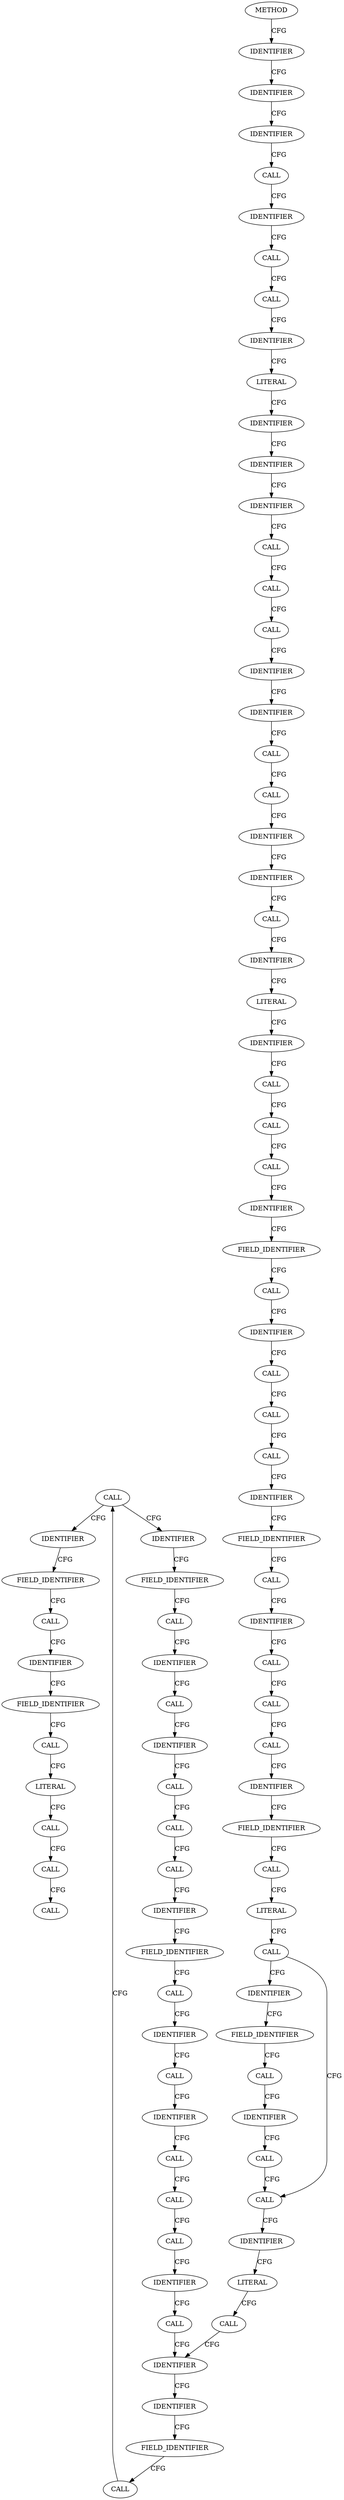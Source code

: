strict digraph "" {
	node [label="\N"];
	1533	[ARGUMENT_INDEX=2,
		CODE="i < desc->fd_seg_cnt",
		COLUMN_NUMBER=14,
		DISPATCH_TYPE=STATIC_DISPATCH,
		LINE_NUMBER=518,
		METHOD_FULL_NAME="<operator>.lessThan",
		NAME="<operator>.lessThan",
		ORDER=2,
		TYPE_FULL_NAME="<empty>",
		filename="messenger_v2.c",
		label=CALL];
	1544	[ARGUMENT_INDEX=1,
		CODE=desc,
		COLUMN_NUMBER=3,
		LINE_NUMBER=519,
		NAME=desc,
		ORDER=1,
		TYPE_FULL_NAME="ceph_frame_desc*",
		filename="messenger_v2.c",
		label=IDENTIFIER];
	1533 -> 1544	[label=CFG];
	1563	[ARGUMENT_INDEX=1,
		CODE=desc,
		COLUMN_NUMBER=7,
		LINE_NUMBER=527,
		NAME=desc,
		ORDER=1,
		TYPE_FULL_NAME="ceph_frame_desc*",
		filename="messenger_v2.c",
		label=IDENTIFIER];
	1533 -> 1563	[label=CFG];
	1545	[ARGUMENT_INDEX=2,
		CANONICAL_NAME=fd_lens,
		CODE=fd_lens,
		COLUMN_NUMBER=3,
		LINE_NUMBER=519,
		ORDER=2,
		filename="messenger_v2.c",
		label=FIELD_IDENTIFIER];
	1544 -> 1545	[label=CFG];
	1564	[ARGUMENT_INDEX=2,
		CANONICAL_NAME=fd_lens,
		CODE=fd_lens,
		COLUMN_NUMBER=7,
		LINE_NUMBER=527,
		ORDER=2,
		filename="messenger_v2.c",
		label=FIELD_IDENTIFIER];
	1563 -> 1564	[label=CFG];
	1549	[ARGUMENT_INDEX=1,
		CODE=p,
		COLUMN_NUMBER=38,
		LINE_NUMBER=519,
		NAME=p,
		ORDER=1,
		TYPE_FULL_NAME="void*",
		filename="messenger_v2.c",
		label=IDENTIFIER];
	1548	[ARGUMENT_INDEX=1,
		CODE="&p",
		COLUMN_NUMBER=37,
		DISPATCH_TYPE=STATIC_DISPATCH,
		LINE_NUMBER=519,
		METHOD_FULL_NAME="<operator>.addressOf",
		NAME="<operator>.addressOf",
		ORDER=1,
		TYPE_FULL_NAME="<empty>",
		filename="messenger_v2.c",
		label=CALL];
	1549 -> 1548	[label=CFG];
	1547	[ARGUMENT_INDEX=2,
		CODE="ceph_decode_32(&p)",
		COLUMN_NUMBER=22,
		DISPATCH_TYPE=STATIC_DISPATCH,
		LINE_NUMBER=519,
		METHOD_FULL_NAME=ceph_decode_32,
		NAME=ceph_decode_32,
		ORDER=2,
		TYPE_FULL_NAME="<empty>",
		filename="messenger_v2.c",
		label=CALL];
	1548 -> 1547	[label=CFG];
	1557	[ARGUMENT_INDEX=1,
		CODE="&p",
		COLUMN_NUMBER=39,
		DISPATCH_TYPE=STATIC_DISPATCH,
		LINE_NUMBER=520,
		METHOD_FULL_NAME="<operator>.addressOf",
		NAME="<operator>.addressOf",
		ORDER=1,
		TYPE_FULL_NAME="<empty>",
		filename="messenger_v2.c",
		label=CALL];
	1556	[ARGUMENT_INDEX=2,
		CODE="ceph_decode_16(&p)",
		COLUMN_NUMBER=24,
		DISPATCH_TYPE=STATIC_DISPATCH,
		LINE_NUMBER=520,
		METHOD_FULL_NAME=ceph_decode_16,
		NAME=ceph_decode_16,
		ORDER=2,
		TYPE_FULL_NAME="<empty>",
		filename="messenger_v2.c",
		label=CALL];
	1557 -> 1556	[label=CFG];
	1550	[ARGUMENT_INDEX=-1,
		CODE="desc->fd_aligns[i] = ceph_decode_16(&p)",
		COLUMN_NUMBER=3,
		DISPATCH_TYPE=STATIC_DISPATCH,
		LINE_NUMBER=520,
		METHOD_FULL_NAME="<operator>.assignment",
		NAME="<operator>.assignment",
		ORDER=2,
		TYPE_FULL_NAME="<empty>",
		filename="messenger_v2.c",
		label=CALL];
	1556 -> 1550	[label=CFG];
	1492	[ARGUMENT_INDEX=1,
		CODE=desc,
		COLUMN_NUMBER=26,
		LINE_NUMBER=509,
		NAME=desc,
		ORDER=1,
		TYPE_FULL_NAME="ceph_frame_desc*",
		filename="messenger_v2.c",
		label=IDENTIFIER];
	1491	[ARGUMENT_INDEX=1,
		CODE="*desc",
		COLUMN_NUMBER=25,
		DISPATCH_TYPE=STATIC_DISPATCH,
		LINE_NUMBER=509,
		METHOD_FULL_NAME="<operator>.indirection",
		NAME="<operator>.indirection",
		ORDER=1,
		TYPE_FULL_NAME="<empty>",
		filename="messenger_v2.c",
		label=CALL];
	1492 -> 1491	[label=CFG];
	1490	[ARGUMENT_INDEX=3,
		CODE="sizeof(*desc)",
		COLUMN_NUMBER=18,
		DISPATCH_TYPE=STATIC_DISPATCH,
		LINE_NUMBER=509,
		METHOD_FULL_NAME="<operator>.sizeOf",
		NAME="<operator>.sizeOf",
		ORDER=3,
		TYPE_FULL_NAME="<empty>",
		filename="messenger_v2.c",
		label=CALL];
	1491 -> 1490	[label=CFG];
	1456	[ARGUMENT_INDEX=1,
		CODE="p + CEPH_PREAMBLE_LEN",
		COLUMN_NUMBER=15,
		DISPATCH_TYPE=STATIC_DISPATCH,
		LINE_NUMBER=497,
		METHOD_FULL_NAME="<operator>.addition",
		NAME="<operator>.addition",
		ORDER=1,
		TYPE_FULL_NAME="<empty>",
		filename="messenger_v2.c",
		label=CALL];
	1459	[ARGUMENT_INDEX=2,
		CODE=CEPH_CRC_LEN,
		COLUMN_NUMBER=39,
		LINE_NUMBER=497,
		NAME=CEPH_CRC_LEN,
		ORDER=2,
		TYPE_FULL_NAME=ANY,
		filename="messenger_v2.c",
		label=IDENTIFIER];
	1456 -> 1459	[label=CFG];
	1455	[ARGUMENT_INDEX=2,
		CODE="p + CEPH_PREAMBLE_LEN - CEPH_CRC_LEN",
		COLUMN_NUMBER=15,
		DISPATCH_TYPE=STATIC_DISPATCH,
		LINE_NUMBER=497,
		METHOD_FULL_NAME="<operator>.subtraction",
		NAME="<operator>.subtraction",
		ORDER=2,
		TYPE_FULL_NAME="<empty>",
		filename="messenger_v2.c",
		label=CALL];
	1459 -> 1455	[label=CFG];
	1453	[ARGUMENT_INDEX=-1,
		CODE="*crcp = p + CEPH_PREAMBLE_LEN - CEPH_CRC_LEN",
		COLUMN_NUMBER=7,
		DISPATCH_TYPE=STATIC_DISPATCH,
		LINE_NUMBER=497,
		METHOD_FULL_NAME="<operator>.assignment",
		NAME="<operator>.assignment",
		ORDER=2,
		TYPE_FULL_NAME="<empty>",
		filename="messenger_v2.c",
		label=CALL];
	1464	[ARGUMENT_INDEX=1,
		CODE=crc,
		COLUMN_NUMBER=2,
		LINE_NUMBER=501,
		NAME=crc,
		ORDER=1,
		TYPE_FULL_NAME=u32,
		filename="messenger_v2.c",
		label=IDENTIFIER];
	1453 -> 1464	[label=CFG];
	1466	[ARGUMENT_INDEX=1,
		CODE=0,
		COLUMN_NUMBER=15,
		LINE_NUMBER=501,
		ORDER=1,
		TYPE_FULL_NAME=int,
		filename="messenger_v2.c",
		label=LITERAL];
	1464 -> 1466	[label=CFG];
	1477	[ARGUMENT_INDEX=1,
		CODE=crc,
		COLUMN_NUMBER=6,
		LINE_NUMBER=503,
		NAME=crc,
		ORDER=1,
		TYPE_FULL_NAME=u32,
		filename="messenger_v2.c",
		label=IDENTIFIER];
	1478	[ARGUMENT_INDEX=2,
		CODE=expected_crc,
		COLUMN_NUMBER=13,
		LINE_NUMBER=503,
		NAME=expected_crc,
		ORDER=2,
		TYPE_FULL_NAME=u32,
		filename="messenger_v2.c",
		label=IDENTIFIER];
	1477 -> 1478	[label=CFG];
	1476	[ARGUMENT_INDEX=-1,
		CODE="crc != expected_crc",
		COLUMN_NUMBER=6,
		DISPATCH_TYPE=STATIC_DISPATCH,
		LINE_NUMBER=503,
		METHOD_FULL_NAME="<operator>.notEquals",
		NAME="<operator>.notEquals",
		ORDER=1,
		TYPE_FULL_NAME="<empty>",
		filename="messenger_v2.c",
		label=CALL];
	1478 -> 1476	[label=CFG];
	1510	[ARGUMENT_INDEX=1,
		CODE="desc->fd_seg_cnt",
		COLUMN_NUMBER=6,
		DISPATCH_TYPE=STATIC_DISPATCH,
		LINE_NUMBER=513,
		METHOD_FULL_NAME="<operator>.indirectFieldAccess",
		NAME="<operator>.indirectFieldAccess",
		ORDER=1,
		TYPE_FULL_NAME="<empty>",
		filename="messenger_v2.c",
		label=CALL];
	1513	[ARGUMENT_INDEX=2,
		CODE=1,
		COLUMN_NUMBER=25,
		LINE_NUMBER=513,
		ORDER=2,
		TYPE_FULL_NAME=int,
		filename="messenger_v2.c",
		label=LITERAL];
	1510 -> 1513	[label=CFG];
	1509	[ARGUMENT_INDEX=1,
		CODE="desc->fd_seg_cnt < 1",
		COLUMN_NUMBER=6,
		DISPATCH_TYPE=STATIC_DISPATCH,
		LINE_NUMBER=513,
		METHOD_FULL_NAME="<operator>.lessThan",
		NAME="<operator>.lessThan",
		ORDER=1,
		TYPE_FULL_NAME="<empty>",
		filename="messenger_v2.c",
		label=CALL];
	1513 -> 1509	[label=CFG];
	1501	[ARGUMENT_INDEX=1,
		CODE="desc->fd_seg_cnt",
		COLUMN_NUMBER=2,
		DISPATCH_TYPE=STATIC_DISPATCH,
		LINE_NUMBER=512,
		METHOD_FULL_NAME="<operator>.indirectFieldAccess",
		NAME="<operator>.indirectFieldAccess",
		ORDER=1,
		TYPE_FULL_NAME="<empty>",
		filename="messenger_v2.c",
		label=CALL];
	1506	[ARGUMENT_INDEX=1,
		CODE=p,
		COLUMN_NUMBER=36,
		LINE_NUMBER=512,
		NAME=p,
		ORDER=1,
		TYPE_FULL_NAME="void*",
		filename="messenger_v2.c",
		label=IDENTIFIER];
	1501 -> 1506	[label=CFG];
	1505	[ARGUMENT_INDEX=1,
		CODE="&p",
		COLUMN_NUMBER=35,
		DISPATCH_TYPE=STATIC_DISPATCH,
		LINE_NUMBER=512,
		METHOD_FULL_NAME="<operator>.addressOf",
		NAME="<operator>.addressOf",
		ORDER=1,
		TYPE_FULL_NAME="<empty>",
		filename="messenger_v2.c",
		label=CALL];
	1506 -> 1505	[label=CFG];
	1495	[ARGUMENT_INDEX=1,
		CODE=desc,
		COLUMN_NUMBER=2,
		LINE_NUMBER=511,
		NAME=desc,
		ORDER=1,
		TYPE_FULL_NAME="ceph_frame_desc*",
		filename="messenger_v2.c",
		label=IDENTIFIER];
	1496	[ARGUMENT_INDEX=2,
		CANONICAL_NAME=fd_tag,
		CODE=fd_tag,
		COLUMN_NUMBER=2,
		LINE_NUMBER=511,
		ORDER=2,
		filename="messenger_v2.c",
		label=FIELD_IDENTIFIER];
	1495 -> 1496	[label=CFG];
	1494	[ARGUMENT_INDEX=1,
		CODE="desc->fd_tag",
		COLUMN_NUMBER=2,
		DISPATCH_TYPE=STATIC_DISPATCH,
		LINE_NUMBER=511,
		METHOD_FULL_NAME="<operator>.indirectFieldAccess",
		NAME="<operator>.indirectFieldAccess",
		ORDER=1,
		TYPE_FULL_NAME="<empty>",
		filename="messenger_v2.c",
		label=CALL];
	1496 -> 1494	[label=CFG];
	1515	[ARGUMENT_INDEX=1,
		CODE="desc->fd_seg_cnt",
		COLUMN_NUMBER=6,
		DISPATCH_TYPE=STATIC_DISPATCH,
		LINE_NUMBER=514,
		METHOD_FULL_NAME="<operator>.indirectFieldAccess",
		NAME="<operator>.indirectFieldAccess",
		ORDER=1,
		TYPE_FULL_NAME="<empty>",
		filename="messenger_v2.c",
		label=CALL];
	1518	[ARGUMENT_INDEX=2,
		CODE=CEPH_FRAME_MAX_SEGMENT_COUNT,
		COLUMN_NUMBER=25,
		LINE_NUMBER=514,
		NAME=CEPH_FRAME_MAX_SEGMENT_COUNT,
		ORDER=2,
		TYPE_FULL_NAME=ANY,
		filename="messenger_v2.c",
		label=IDENTIFIER];
	1515 -> 1518	[label=CFG];
	1514	[ARGUMENT_INDEX=2,
		CODE="desc->fd_seg_cnt > CEPH_FRAME_MAX_SEGMENT_COUNT",
		COLUMN_NUMBER=6,
		DISPATCH_TYPE=STATIC_DISPATCH,
		LINE_NUMBER=514,
		METHOD_FULL_NAME="<operator>.greaterThan",
		NAME="<operator>.greaterThan",
		ORDER=2,
		TYPE_FULL_NAME="<empty>",
		filename="messenger_v2.c",
		label=CALL];
	1518 -> 1514	[label=CFG];
	1531	[ARGUMENT_INDEX=1,
		CODE=i,
		COLUMN_NUMBER=7,
		LINE_NUMBER=518,
		NAME=i,
		ORDER=1,
		TYPE_FULL_NAME=int,
		filename="messenger_v2.c",
		label=IDENTIFIER];
	1532	[ARGUMENT_INDEX=2,
		CODE=0,
		COLUMN_NUMBER=11,
		LINE_NUMBER=518,
		ORDER=2,
		TYPE_FULL_NAME=int,
		filename="messenger_v2.c",
		label=LITERAL];
	1531 -> 1532	[label=CFG];
	1530	[ARGUMENT_INDEX=-1,
		CODE="i = 0",
		COLUMN_NUMBER=7,
		DISPATCH_TYPE=STATIC_DISPATCH,
		LINE_NUMBER=518,
		METHOD_FULL_NAME="<operator>.assignment",
		NAME="<operator>.assignment",
		ORDER=1,
		TYPE_FULL_NAME="<empty>",
		filename="messenger_v2.c",
		label=CALL];
	1532 -> 1530	[label=CFG];
	1555	[ARGUMENT_INDEX=2,
		CODE=i,
		COLUMN_NUMBER=19,
		LINE_NUMBER=520,
		NAME=i,
		ORDER=2,
		TYPE_FULL_NAME=int,
		filename="messenger_v2.c",
		label=IDENTIFIER];
	1551	[ARGUMENT_INDEX=1,
		CODE="desc->fd_aligns[i]",
		COLUMN_NUMBER=3,
		DISPATCH_TYPE=STATIC_DISPATCH,
		LINE_NUMBER=520,
		METHOD_FULL_NAME="<operator>.indirectIndexAccess",
		NAME="<operator>.indirectIndexAccess",
		ORDER=1,
		TYPE_FULL_NAME="<empty>",
		filename="messenger_v2.c",
		label=CALL];
	1555 -> 1551	[label=CFG];
	1558	[ARGUMENT_INDEX=1,
		CODE=p,
		COLUMN_NUMBER=40,
		LINE_NUMBER=520,
		NAME=p,
		ORDER=1,
		TYPE_FULL_NAME="void*",
		filename="messenger_v2.c",
		label=IDENTIFIER];
	1551 -> 1558	[label=CFG];
	1493	[ARGUMENT_INDEX=-1,
		CODE="desc->fd_tag = ceph_decode_8(&p)",
		COLUMN_NUMBER=2,
		DISPATCH_TYPE=STATIC_DISPATCH,
		LINE_NUMBER=511,
		METHOD_FULL_NAME="<operator>.assignment",
		NAME="<operator>.assignment",
		ORDER=10,
		TYPE_FULL_NAME="<empty>",
		filename="messenger_v2.c",
		label=CALL];
	1502	[ARGUMENT_INDEX=1,
		CODE=desc,
		COLUMN_NUMBER=2,
		LINE_NUMBER=512,
		NAME=desc,
		ORDER=1,
		TYPE_FULL_NAME="ceph_frame_desc*",
		filename="messenger_v2.c",
		label=IDENTIFIER];
	1493 -> 1502	[label=CFG];
	1503	[ARGUMENT_INDEX=2,
		CANONICAL_NAME=fd_seg_cnt,
		CODE=fd_seg_cnt,
		COLUMN_NUMBER=2,
		LINE_NUMBER=512,
		ORDER=2,
		filename="messenger_v2.c",
		label=FIELD_IDENTIFIER];
	1502 -> 1503	[label=CFG];
	1463	[ARGUMENT_INDEX=-1,
		CODE="crc = crc32c(0, p, crcp - p)",
		COLUMN_NUMBER=2,
		DISPATCH_TYPE=STATIC_DISPATCH,
		LINE_NUMBER=501,
		METHOD_FULL_NAME="<operator>.assignment",
		NAME="<operator>.assignment",
		ORDER=6,
		TYPE_FULL_NAME="<empty>",
		filename="messenger_v2.c",
		label=CALL];
	1472	[ARGUMENT_INDEX=1,
		CODE=expected_crc,
		COLUMN_NUMBER=2,
		LINE_NUMBER=502,
		NAME=expected_crc,
		ORDER=1,
		TYPE_FULL_NAME=u32,
		filename="messenger_v2.c",
		label=IDENTIFIER];
	1463 -> 1472	[label=CFG];
	1474	[ARGUMENT_INDEX=1,
		CODE=crcp,
		COLUMN_NUMBER=36,
		LINE_NUMBER=502,
		NAME=crcp,
		ORDER=1,
		TYPE_FULL_NAME="void*",
		filename="messenger_v2.c",
		label=IDENTIFIER];
	1472 -> 1474	[label=CFG];
	1517	[ARGUMENT_INDEX=2,
		CANONICAL_NAME=fd_seg_cnt,
		CODE=fd_seg_cnt,
		COLUMN_NUMBER=6,
		LINE_NUMBER=514,
		ORDER=2,
		filename="messenger_v2.c",
		label=FIELD_IDENTIFIER];
	1517 -> 1515	[label=CFG];
	1567	[ARGUMENT_INDEX=1,
		CODE=desc,
		COLUMN_NUMBER=21,
		LINE_NUMBER=527,
		NAME=desc,
		ORDER=1,
		TYPE_FULL_NAME="ceph_frame_desc*",
		filename="messenger_v2.c",
		label=IDENTIFIER];
	1568	[ARGUMENT_INDEX=2,
		CANONICAL_NAME=fd_seg_cnt,
		CODE=fd_seg_cnt,
		COLUMN_NUMBER=21,
		LINE_NUMBER=527,
		ORDER=2,
		filename="messenger_v2.c",
		label=FIELD_IDENTIFIER];
	1567 -> 1568	[label=CFG];
	1566	[ARGUMENT_INDEX=1,
		CODE="desc->fd_seg_cnt",
		COLUMN_NUMBER=21,
		DISPATCH_TYPE=STATIC_DISPATCH,
		LINE_NUMBER=527,
		METHOD_FULL_NAME="<operator>.indirectFieldAccess",
		NAME="<operator>.indirectFieldAccess",
		ORDER=1,
		TYPE_FULL_NAME="<empty>",
		filename="messenger_v2.c",
		label=CALL];
	1568 -> 1566	[label=CFG];
	1541	[ARGUMENT_INDEX=-1,
		CODE="desc->fd_lens[i] = ceph_decode_32(&p)",
		COLUMN_NUMBER=3,
		DISPATCH_TYPE=STATIC_DISPATCH,
		LINE_NUMBER=519,
		METHOD_FULL_NAME="<operator>.assignment",
		NAME="<operator>.assignment",
		ORDER=1,
		TYPE_FULL_NAME="<empty>",
		filename="messenger_v2.c",
		label=CALL];
	1547 -> 1541	[label=CFG];
	1499	[ARGUMENT_INDEX=1,
		CODE=p,
		COLUMN_NUMBER=32,
		LINE_NUMBER=511,
		NAME=p,
		ORDER=1,
		TYPE_FULL_NAME="void*",
		filename="messenger_v2.c",
		label=IDENTIFIER];
	1494 -> 1499	[label=CFG];
	1467	[ARGUMENT_INDEX=2,
		CODE=p,
		COLUMN_NUMBER=18,
		LINE_NUMBER=501,
		NAME=p,
		ORDER=2,
		TYPE_FULL_NAME="void*",
		filename="messenger_v2.c",
		label=IDENTIFIER];
	1469	[ARGUMENT_INDEX=1,
		CODE=crcp,
		COLUMN_NUMBER=21,
		LINE_NUMBER=501,
		NAME=crcp,
		ORDER=1,
		TYPE_FULL_NAME="void*",
		filename="messenger_v2.c",
		label=IDENTIFIER];
	1467 -> 1469	[label=CFG];
	1470	[ARGUMENT_INDEX=2,
		CODE=p,
		COLUMN_NUMBER=28,
		LINE_NUMBER=501,
		NAME=p,
		ORDER=2,
		TYPE_FULL_NAME="void*",
		filename="messenger_v2.c",
		label=IDENTIFIER];
	1469 -> 1470	[label=CFG];
	1534	[ARGUMENT_INDEX=1,
		CODE=i,
		COLUMN_NUMBER=14,
		LINE_NUMBER=518,
		NAME=i,
		ORDER=1,
		TYPE_FULL_NAME=int,
		filename="messenger_v2.c",
		label=IDENTIFIER];
	1530 -> 1534	[label=CFG];
	1552	[ARGUMENT_INDEX=1,
		CODE="desc->fd_aligns",
		COLUMN_NUMBER=3,
		DISPATCH_TYPE=STATIC_DISPATCH,
		LINE_NUMBER=520,
		METHOD_FULL_NAME="<operator>.indirectFieldAccess",
		NAME="<operator>.indirectFieldAccess",
		ORDER=1,
		TYPE_FULL_NAME="<empty>",
		filename="messenger_v2.c",
		label=CALL];
	1552 -> 1555	[label=CFG];
	1569	[ARGUMENT_INDEX=2,
		CODE=1,
		COLUMN_NUMBER=40,
		LINE_NUMBER=527,
		ORDER=2,
		TYPE_FULL_NAME=int,
		filename="messenger_v2.c",
		label=LITERAL];
	1565	[ARGUMENT_INDEX=2,
		CODE="desc->fd_seg_cnt - 1",
		COLUMN_NUMBER=21,
		DISPATCH_TYPE=STATIC_DISPATCH,
		LINE_NUMBER=527,
		METHOD_FULL_NAME="<operator>.subtraction",
		NAME="<operator>.subtraction",
		ORDER=2,
		TYPE_FULL_NAME="<empty>",
		filename="messenger_v2.c",
		label=CALL];
	1569 -> 1565	[label=CFG];
	1561	[ARGUMENT_INDEX=1,
		CODE="desc->fd_lens[desc->fd_seg_cnt - 1]",
		COLUMN_NUMBER=7,
		DISPATCH_TYPE=STATIC_DISPATCH,
		LINE_NUMBER=527,
		METHOD_FULL_NAME="<operator>.indirectIndexAccess",
		NAME="<operator>.indirectIndexAccess",
		ORDER=1,
		TYPE_FULL_NAME="<empty>",
		filename="messenger_v2.c",
		label=CALL];
	1565 -> 1561	[label=CFG];
	1498	[ARGUMENT_INDEX=1,
		CODE="&p",
		COLUMN_NUMBER=31,
		DISPATCH_TYPE=STATIC_DISPATCH,
		LINE_NUMBER=511,
		METHOD_FULL_NAME="<operator>.addressOf",
		NAME="<operator>.addressOf",
		ORDER=1,
		TYPE_FULL_NAME="<empty>",
		filename="messenger_v2.c",
		label=CALL];
	1499 -> 1498	[label=CFG];
	1497	[ARGUMENT_INDEX=2,
		CODE="ceph_decode_8(&p)",
		COLUMN_NUMBER=17,
		DISPATCH_TYPE=STATIC_DISPATCH,
		LINE_NUMBER=511,
		METHOD_FULL_NAME=ceph_decode_8,
		NAME=ceph_decode_8,
		ORDER=2,
		TYPE_FULL_NAME="<empty>",
		filename="messenger_v2.c",
		label=CALL];
	1498 -> 1497	[label=CFG];
	1512	[ARGUMENT_INDEX=2,
		CANONICAL_NAME=fd_seg_cnt,
		CODE=fd_seg_cnt,
		COLUMN_NUMBER=6,
		LINE_NUMBER=513,
		ORDER=2,
		filename="messenger_v2.c",
		label=FIELD_IDENTIFIER];
	1512 -> 1510	[label=CFG];
	1473	[ARGUMENT_INDEX=2,
		CODE="get_unaligned_le32(crcp)",
		COLUMN_NUMBER=17,
		DISPATCH_TYPE=STATIC_DISPATCH,
		LINE_NUMBER=502,
		METHOD_FULL_NAME=get_unaligned_le32,
		NAME=get_unaligned_le32,
		ORDER=2,
		TYPE_FULL_NAME="<empty>",
		filename="messenger_v2.c",
		label=CALL];
	1471	[ARGUMENT_INDEX=-1,
		CODE="expected_crc = get_unaligned_le32(crcp)",
		COLUMN_NUMBER=2,
		DISPATCH_TYPE=STATIC_DISPATCH,
		LINE_NUMBER=502,
		METHOD_FULL_NAME="<operator>.assignment",
		NAME="<operator>.assignment",
		ORDER=7,
		TYPE_FULL_NAME="<empty>",
		filename="messenger_v2.c",
		label=CALL];
	1473 -> 1471	[label=CFG];
	1471 -> 1477	[label=CFG];
	1504	[ARGUMENT_INDEX=2,
		CODE="ceph_decode_8(&p)",
		COLUMN_NUMBER=21,
		DISPATCH_TYPE=STATIC_DISPATCH,
		LINE_NUMBER=512,
		METHOD_FULL_NAME=ceph_decode_8,
		NAME=ceph_decode_8,
		ORDER=2,
		TYPE_FULL_NAME="<empty>",
		filename="messenger_v2.c",
		label=CALL];
	1505 -> 1504	[label=CFG];
	1465	[ARGUMENT_INDEX=2,
		CODE="crc32c(0, p, crcp - p)",
		COLUMN_NUMBER=8,
		DISPATCH_TYPE=STATIC_DISPATCH,
		LINE_NUMBER=501,
		METHOD_FULL_NAME=crc32c,
		NAME=crc32c,
		ORDER=2,
		TYPE_FULL_NAME="<empty>",
		filename="messenger_v2.c",
		label=CALL];
	1465 -> 1463	[label=CFG];
	1474 -> 1473	[label=CFG];
	1553	[ARGUMENT_INDEX=1,
		CODE=desc,
		COLUMN_NUMBER=3,
		LINE_NUMBER=520,
		NAME=desc,
		ORDER=1,
		TYPE_FULL_NAME="ceph_frame_desc*",
		filename="messenger_v2.c",
		label=IDENTIFIER];
	1541 -> 1553	[label=CFG];
	1554	[ARGUMENT_INDEX=2,
		CANONICAL_NAME=fd_aligns,
		CODE=fd_aligns,
		COLUMN_NUMBER=3,
		LINE_NUMBER=520,
		ORDER=2,
		filename="messenger_v2.c",
		label=FIELD_IDENTIFIER];
	1553 -> 1554	[label=CFG];
	1511	[ARGUMENT_INDEX=1,
		CODE=desc,
		COLUMN_NUMBER=6,
		LINE_NUMBER=513,
		NAME=desc,
		ORDER=1,
		TYPE_FULL_NAME="ceph_frame_desc*",
		filename="messenger_v2.c",
		label=IDENTIFIER];
	1511 -> 1512	[label=CFG];
	1466 -> 1467	[label=CFG];
	1516	[ARGUMENT_INDEX=1,
		CODE=desc,
		COLUMN_NUMBER=6,
		LINE_NUMBER=514,
		NAME=desc,
		ORDER=1,
		TYPE_FULL_NAME="ceph_frame_desc*",
		filename="messenger_v2.c",
		label=IDENTIFIER];
	1516 -> 1517	[label=CFG];
	1539	[ARGUMENT_INDEX=1,
		CODE=i,
		COLUMN_NUMBER=36,
		LINE_NUMBER=518,
		NAME=i,
		ORDER=1,
		TYPE_FULL_NAME=int,
		filename="messenger_v2.c",
		label=IDENTIFIER];
	1550 -> 1539	[label=CFG];
	1448	[AST_PARENT_FULL_NAME="messenger_v2.c:<global>",
		AST_PARENT_TYPE=TYPE_DECL,
		CODE="static int decode_preamble(void *p, struct ceph_frame_desc *desc)
{
	void *crcp = p + CEPH_PREAMBLE_LEN - CEPH_CRC_LEN;
	u32 crc, \
expected_crc;
	int i;

	crc = crc32c(0, p, crcp - p);
	expected_crc = get_unaligned_le32(crcp);
	if (crc != expected_crc) {
		pr_\
err(\"bad preamble crc, calculated %u, expected %u\\n\",
		       crc, expected_crc);
		return -EBADMSG;
	}

	memset(desc, 0, sizeof(*\
desc));

	desc->fd_tag = ceph_decode_8(&p);
	desc->fd_seg_cnt = ceph_decode_8(&p);
	if (desc->fd_seg_cnt < 1 ||
	    desc->fd_seg_\
cnt > CEPH_FRAME_MAX_SEGMENT_COUNT) {
		pr_err(\"bad segment count %d\\n\", desc->fd_seg_cnt);
		return -EINVAL;
	}
	for (i = 0; i < \
desc->fd_seg_cnt; i++) {
		desc->fd_lens[i] = ceph_decode_32(&p);
		desc->fd_aligns[i] = ceph_decode_16(&p);
	}

	/*
	 * This would \
fire for FRAME_TAG_WAIT (it has one empty
	 * segment), but we should never get it as client.
	 */
	if (!desc->fd_lens[desc->fd_\
seg_cnt - 1]) {
		pr_err(\"last segment empty\\n\");
		return -EINVAL;
	}

	if (desc->fd_l...",
		COLUMN_NUMBER=1,
		COLUMN_NUMBER_END=1,
		FILENAME="messenger_v2.c",
		FULL_NAME=decode_preamble,
		IS_EXTERNAL=false,
		LINE_NUMBER=495,
		LINE_NUMBER_END=550,
		NAME=decode_preamble,
		ORDER=36,
		SIGNATURE="int decode_preamble (void*,ceph_frame_desc*)",
		filename="messenger_v2.c",
		label=METHOD];
	1454	[ARGUMENT_INDEX=1,
		CODE=crcp,
		COLUMN_NUMBER=8,
		LINE_NUMBER=497,
		NAME=crcp,
		ORDER=1,
		TYPE_FULL_NAME="void*",
		filename="messenger_v2.c",
		label=IDENTIFIER];
	1448 -> 1454	[label=CFG];
	1457	[ARGUMENT_INDEX=1,
		CODE=p,
		COLUMN_NUMBER=15,
		LINE_NUMBER=497,
		NAME=p,
		ORDER=1,
		TYPE_FULL_NAME="void*",
		filename="messenger_v2.c",
		label=IDENTIFIER];
	1454 -> 1457	[label=CFG];
	1508	[ARGUMENT_INDEX=-1,
		CODE="desc->fd_seg_cnt < 1 ||
	    desc->fd_seg_cnt > CEPH_FRAME_MAX_SEGMENT_COUNT",
		COLUMN_NUMBER=6,
		DISPATCH_TYPE=STATIC_DISPATCH,
		LINE_NUMBER=513,
		METHOD_FULL_NAME="<operator>.logicalOr",
		NAME="<operator>.logicalOr",
		ORDER=1,
		TYPE_FULL_NAME="<empty>",
		filename="messenger_v2.c",
		label=CALL];
	1514 -> 1508	[label=CFG];
	1508 -> 1531	[label=CFG];
	1497 -> 1493	[label=CFG];
	1560	[ARGUMENT_INDEX=-1,
		CODE="!desc->fd_lens[desc->fd_seg_cnt - 1]",
		COLUMN_NUMBER=6,
		DISPATCH_TYPE=STATIC_DISPATCH,
		LINE_NUMBER=527,
		METHOD_FULL_NAME="<operator>.logicalNot",
		NAME="<operator>.logicalNot",
		ORDER=1,
		TYPE_FULL_NAME="<empty>",
		filename="messenger_v2.c",
		label=CALL];
	1561 -> 1560	[label=CFG];
	1503 -> 1501	[label=CFG];
	1562	[ARGUMENT_INDEX=1,
		CODE="desc->fd_lens",
		COLUMN_NUMBER=7,
		DISPATCH_TYPE=STATIC_DISPATCH,
		LINE_NUMBER=527,
		METHOD_FULL_NAME="<operator>.indirectFieldAccess",
		NAME="<operator>.indirectFieldAccess",
		ORDER=1,
		TYPE_FULL_NAME="<empty>",
		filename="messenger_v2.c",
		label=CALL];
	1564 -> 1562	[label=CFG];
	1500	[ARGUMENT_INDEX=-1,
		CODE="desc->fd_seg_cnt = ceph_decode_8(&p)",
		COLUMN_NUMBER=2,
		DISPATCH_TYPE=STATIC_DISPATCH,
		LINE_NUMBER=512,
		METHOD_FULL_NAME="<operator>.assignment",
		NAME="<operator>.assignment",
		ORDER=11,
		TYPE_FULL_NAME="<empty>",
		filename="messenger_v2.c",
		label=CALL];
	1504 -> 1500	[label=CFG];
	1500 -> 1511	[label=CFG];
	1554 -> 1552	[label=CFG];
	1458	[ARGUMENT_INDEX=2,
		CODE=CEPH_PREAMBLE_LEN,
		COLUMN_NUMBER=19,
		LINE_NUMBER=497,
		NAME=CEPH_PREAMBLE_LEN,
		ORDER=2,
		TYPE_FULL_NAME=ANY,
		filename="messenger_v2.c",
		label=IDENTIFIER];
	1458 -> 1456	[label=CFG];
	1538	[ARGUMENT_INDEX=3,
		CODE="i++",
		COLUMN_NUMBER=36,
		DISPATCH_TYPE=STATIC_DISPATCH,
		LINE_NUMBER=518,
		METHOD_FULL_NAME="<operator>.postIncrement",
		NAME="<operator>.postIncrement",
		ORDER=3,
		TYPE_FULL_NAME="<empty>",
		filename="messenger_v2.c",
		label=CALL];
	1539 -> 1538	[label=CFG];
	1538 -> 1534	[label=CFG];
	1537	[ARGUMENT_INDEX=2,
		CANONICAL_NAME=fd_seg_cnt,
		CODE=fd_seg_cnt,
		COLUMN_NUMBER=18,
		LINE_NUMBER=518,
		ORDER=2,
		filename="messenger_v2.c",
		label=FIELD_IDENTIFIER];
	1535	[ARGUMENT_INDEX=2,
		CODE="desc->fd_seg_cnt",
		COLUMN_NUMBER=18,
		DISPATCH_TYPE=STATIC_DISPATCH,
		LINE_NUMBER=518,
		METHOD_FULL_NAME="<operator>.indirectFieldAccess",
		NAME="<operator>.indirectFieldAccess",
		ORDER=2,
		TYPE_FULL_NAME="<empty>",
		filename="messenger_v2.c",
		label=CALL];
	1537 -> 1535	[label=CFG];
	1535 -> 1533	[label=CFG];
	1489	[ARGUMENT_INDEX=2,
		CODE=0,
		COLUMN_NUMBER=15,
		LINE_NUMBER=509,
		ORDER=2,
		TYPE_FULL_NAME=int,
		filename="messenger_v2.c",
		label=LITERAL];
	1489 -> 1492	[label=CFG];
	1468	[ARGUMENT_INDEX=3,
		CODE="crcp - p",
		COLUMN_NUMBER=21,
		DISPATCH_TYPE=STATIC_DISPATCH,
		LINE_NUMBER=501,
		METHOD_FULL_NAME="<operator>.subtraction",
		NAME="<operator>.subtraction",
		ORDER=3,
		TYPE_FULL_NAME="<empty>",
		filename="messenger_v2.c",
		label=CALL];
	1470 -> 1468	[label=CFG];
	1543	[ARGUMENT_INDEX=1,
		CODE="desc->fd_lens",
		COLUMN_NUMBER=3,
		DISPATCH_TYPE=STATIC_DISPATCH,
		LINE_NUMBER=519,
		METHOD_FULL_NAME="<operator>.indirectFieldAccess",
		NAME="<operator>.indirectFieldAccess",
		ORDER=1,
		TYPE_FULL_NAME="<empty>",
		filename="messenger_v2.c",
		label=CALL];
	1545 -> 1543	[label=CFG];
	1566 -> 1569	[label=CFG];
	1509 -> 1516	[label=CFG];
	1509 -> 1508	[label=CFG];
	1536	[ARGUMENT_INDEX=1,
		CODE=desc,
		COLUMN_NUMBER=18,
		LINE_NUMBER=518,
		NAME=desc,
		ORDER=1,
		TYPE_FULL_NAME="ceph_frame_desc*",
		filename="messenger_v2.c",
		label=IDENTIFIER];
	1534 -> 1536	[label=CFG];
	1468 -> 1465	[label=CFG];
	1455 -> 1453	[label=CFG];
	1487	[ARGUMENT_INDEX=-1,
		CODE="memset(desc, 0, sizeof(*desc))",
		COLUMN_NUMBER=2,
		DISPATCH_TYPE=STATIC_DISPATCH,
		LINE_NUMBER=509,
		METHOD_FULL_NAME=memset,
		NAME=memset,
		ORDER=9,
		TYPE_FULL_NAME="<empty>",
		filename="messenger_v2.c",
		label=CALL];
	1487 -> 1495	[label=CFG];
	1488	[ARGUMENT_INDEX=1,
		CODE=desc,
		COLUMN_NUMBER=9,
		LINE_NUMBER=509,
		NAME=desc,
		ORDER=1,
		TYPE_FULL_NAME="ceph_frame_desc*",
		filename="messenger_v2.c",
		label=IDENTIFIER];
	1476 -> 1488	[label=CFG];
	1488 -> 1489	[label=CFG];
	1457 -> 1458	[label=CFG];
	1546	[ARGUMENT_INDEX=2,
		CODE=i,
		COLUMN_NUMBER=17,
		LINE_NUMBER=519,
		NAME=i,
		ORDER=2,
		TYPE_FULL_NAME=int,
		filename="messenger_v2.c",
		label=IDENTIFIER];
	1543 -> 1546	[label=CFG];
	1542	[ARGUMENT_INDEX=1,
		CODE="desc->fd_lens[i]",
		COLUMN_NUMBER=3,
		DISPATCH_TYPE=STATIC_DISPATCH,
		LINE_NUMBER=519,
		METHOD_FULL_NAME="<operator>.indirectIndexAccess",
		NAME="<operator>.indirectIndexAccess",
		ORDER=1,
		TYPE_FULL_NAME="<empty>",
		filename="messenger_v2.c",
		label=CALL];
	1546 -> 1542	[label=CFG];
	1542 -> 1549	[label=CFG];
	1490 -> 1487	[label=CFG];
	1562 -> 1567	[label=CFG];
	1558 -> 1557	[label=CFG];
	1536 -> 1537	[label=CFG];
}
